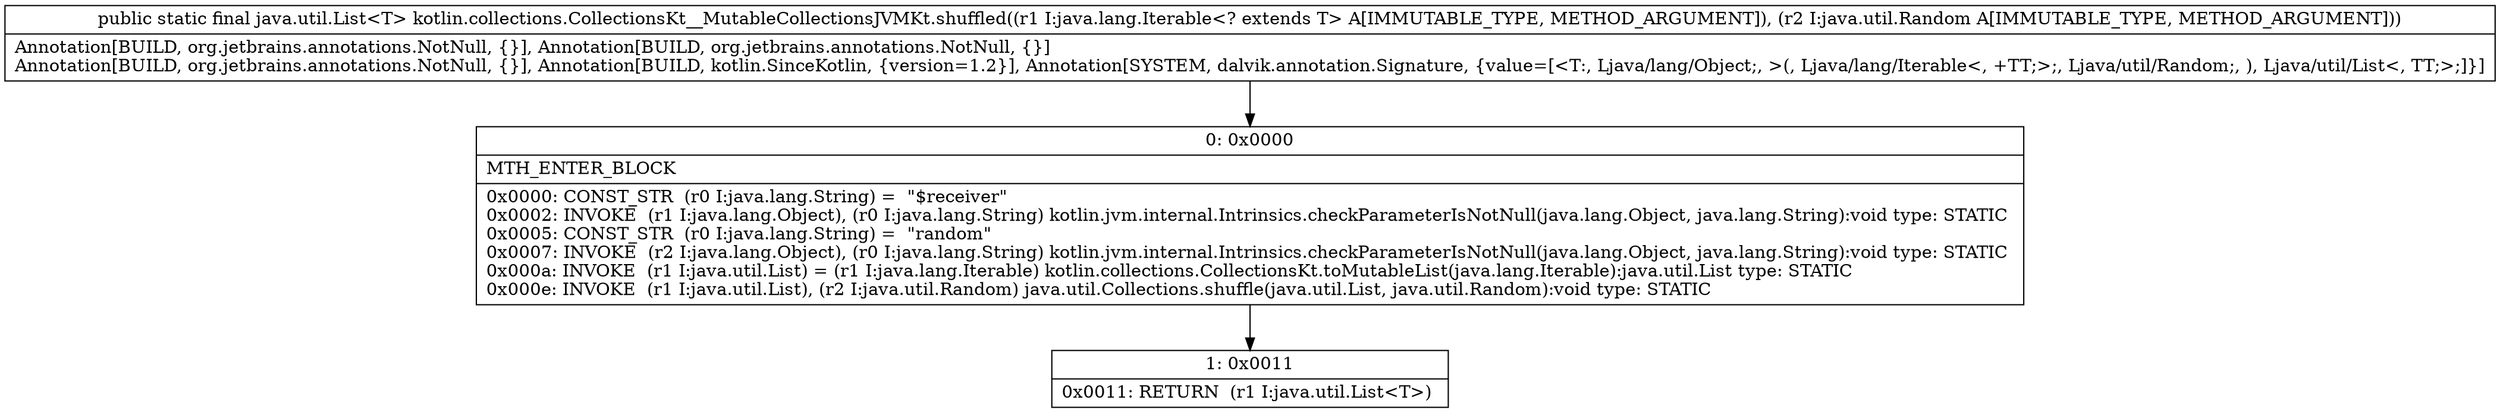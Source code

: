 digraph "CFG forkotlin.collections.CollectionsKt__MutableCollectionsJVMKt.shuffled(Ljava\/lang\/Iterable;Ljava\/util\/Random;)Ljava\/util\/List;" {
Node_0 [shape=record,label="{0\:\ 0x0000|MTH_ENTER_BLOCK\l|0x0000: CONST_STR  (r0 I:java.lang.String) =  \"$receiver\" \l0x0002: INVOKE  (r1 I:java.lang.Object), (r0 I:java.lang.String) kotlin.jvm.internal.Intrinsics.checkParameterIsNotNull(java.lang.Object, java.lang.String):void type: STATIC \l0x0005: CONST_STR  (r0 I:java.lang.String) =  \"random\" \l0x0007: INVOKE  (r2 I:java.lang.Object), (r0 I:java.lang.String) kotlin.jvm.internal.Intrinsics.checkParameterIsNotNull(java.lang.Object, java.lang.String):void type: STATIC \l0x000a: INVOKE  (r1 I:java.util.List) = (r1 I:java.lang.Iterable) kotlin.collections.CollectionsKt.toMutableList(java.lang.Iterable):java.util.List type: STATIC \l0x000e: INVOKE  (r1 I:java.util.List), (r2 I:java.util.Random) java.util.Collections.shuffle(java.util.List, java.util.Random):void type: STATIC \l}"];
Node_1 [shape=record,label="{1\:\ 0x0011|0x0011: RETURN  (r1 I:java.util.List\<T\>) \l}"];
MethodNode[shape=record,label="{public static final java.util.List\<T\> kotlin.collections.CollectionsKt__MutableCollectionsJVMKt.shuffled((r1 I:java.lang.Iterable\<? extends T\> A[IMMUTABLE_TYPE, METHOD_ARGUMENT]), (r2 I:java.util.Random A[IMMUTABLE_TYPE, METHOD_ARGUMENT]))  | Annotation[BUILD, org.jetbrains.annotations.NotNull, \{\}], Annotation[BUILD, org.jetbrains.annotations.NotNull, \{\}]\lAnnotation[BUILD, org.jetbrains.annotations.NotNull, \{\}], Annotation[BUILD, kotlin.SinceKotlin, \{version=1.2\}], Annotation[SYSTEM, dalvik.annotation.Signature, \{value=[\<T:, Ljava\/lang\/Object;, \>(, Ljava\/lang\/Iterable\<, +TT;\>;, Ljava\/util\/Random;, ), Ljava\/util\/List\<, TT;\>;]\}]\l}"];
MethodNode -> Node_0;
Node_0 -> Node_1;
}

